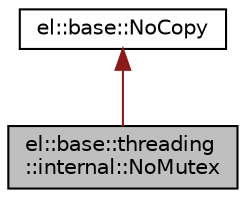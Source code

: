 digraph "el::base::threading::internal::NoMutex"
{
  edge [fontname="Helvetica",fontsize="10",labelfontname="Helvetica",labelfontsize="10"];
  node [fontname="Helvetica",fontsize="10",shape=record];
  Node1 [label="el::base::threading\l::internal::NoMutex",height=0.2,width=0.4,color="black", fillcolor="grey75", style="filled", fontcolor="black"];
  Node2 -> Node1 [dir="back",color="firebrick4",fontsize="10",style="solid",fontname="Helvetica"];
  Node2 [label="el::base::NoCopy",height=0.2,width=0.4,color="black", fillcolor="white", style="filled",URL="$d3/d8b/a00059.html",tooltip="Internal helper class that prevent copy constructor for class. "];
}
